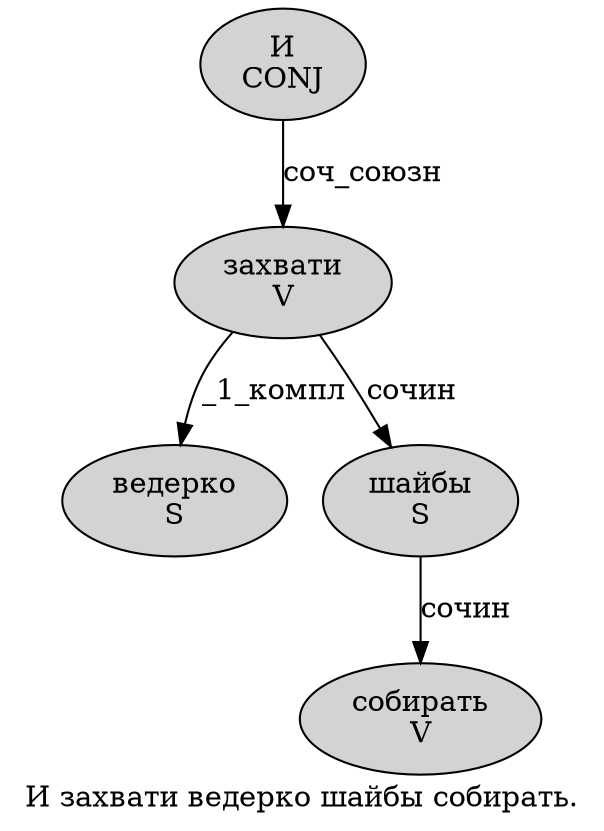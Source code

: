 digraph SENTENCE_3316 {
	graph [label="И захвати ведерко шайбы собирать."]
	node [style=filled]
		0 [label="И
CONJ" color="" fillcolor=lightgray penwidth=1 shape=ellipse]
		1 [label="захвати
V" color="" fillcolor=lightgray penwidth=1 shape=ellipse]
		2 [label="ведерко
S" color="" fillcolor=lightgray penwidth=1 shape=ellipse]
		3 [label="шайбы
S" color="" fillcolor=lightgray penwidth=1 shape=ellipse]
		4 [label="собирать
V" color="" fillcolor=lightgray penwidth=1 shape=ellipse]
			0 -> 1 [label="соч_союзн"]
			1 -> 2 [label="_1_компл"]
			1 -> 3 [label="сочин"]
			3 -> 4 [label="сочин"]
}